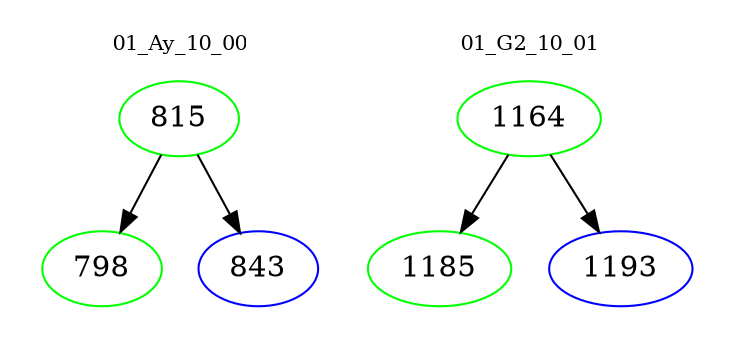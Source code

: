 digraph{
subgraph cluster_0 {
color = white
label = "01_Ay_10_00";
fontsize=10;
T0_815 [label="815", color="green"]
T0_815 -> T0_798 [color="black"]
T0_798 [label="798", color="green"]
T0_815 -> T0_843 [color="black"]
T0_843 [label="843", color="blue"]
}
subgraph cluster_1 {
color = white
label = "01_G2_10_01";
fontsize=10;
T1_1164 [label="1164", color="green"]
T1_1164 -> T1_1185 [color="black"]
T1_1185 [label="1185", color="green"]
T1_1164 -> T1_1193 [color="black"]
T1_1193 [label="1193", color="blue"]
}
}
